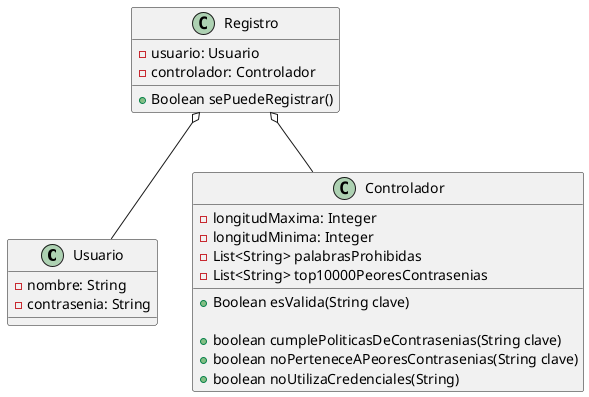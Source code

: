 @startuml

class Usuario {
   -nombre: String
   -contrasenia: String
}

class Registro {
   -usuario: Usuario
   -controlador: Controlador

   +Boolean sePuedeRegistrar()
}

class Controlador {
    -longitudMaxima: Integer
    -longitudMinima: Integer
    -List<String> palabrasProhibidas
    -List<String> top10000PeoresContrasenias

    +Boolean esValida(String clave)

    +boolean cumplePoliticasDeContrasenias(String clave)
    +boolean noPerteneceAPeoresContrasenias(String clave)
    +boolean noUtilizaCredenciales(String)
}

Registro o-- Usuario
Registro o-- Controlador

@enduml

